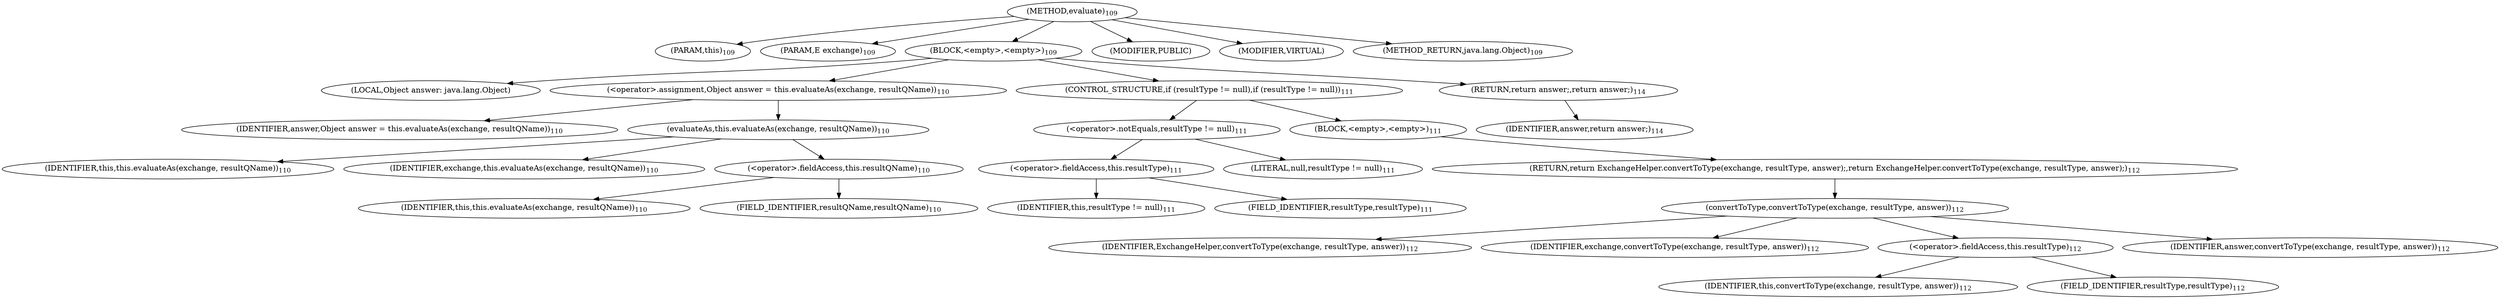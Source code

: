 digraph "evaluate" {  
"302" [label = <(METHOD,evaluate)<SUB>109</SUB>> ]
"13" [label = <(PARAM,this)<SUB>109</SUB>> ]
"303" [label = <(PARAM,E exchange)<SUB>109</SUB>> ]
"304" [label = <(BLOCK,&lt;empty&gt;,&lt;empty&gt;)<SUB>109</SUB>> ]
"305" [label = <(LOCAL,Object answer: java.lang.Object)> ]
"306" [label = <(&lt;operator&gt;.assignment,Object answer = this.evaluateAs(exchange, resultQName))<SUB>110</SUB>> ]
"307" [label = <(IDENTIFIER,answer,Object answer = this.evaluateAs(exchange, resultQName))<SUB>110</SUB>> ]
"308" [label = <(evaluateAs,this.evaluateAs(exchange, resultQName))<SUB>110</SUB>> ]
"12" [label = <(IDENTIFIER,this,this.evaluateAs(exchange, resultQName))<SUB>110</SUB>> ]
"309" [label = <(IDENTIFIER,exchange,this.evaluateAs(exchange, resultQName))<SUB>110</SUB>> ]
"310" [label = <(&lt;operator&gt;.fieldAccess,this.resultQName)<SUB>110</SUB>> ]
"311" [label = <(IDENTIFIER,this,this.evaluateAs(exchange, resultQName))<SUB>110</SUB>> ]
"312" [label = <(FIELD_IDENTIFIER,resultQName,resultQName)<SUB>110</SUB>> ]
"313" [label = <(CONTROL_STRUCTURE,if (resultType != null),if (resultType != null))<SUB>111</SUB>> ]
"314" [label = <(&lt;operator&gt;.notEquals,resultType != null)<SUB>111</SUB>> ]
"315" [label = <(&lt;operator&gt;.fieldAccess,this.resultType)<SUB>111</SUB>> ]
"316" [label = <(IDENTIFIER,this,resultType != null)<SUB>111</SUB>> ]
"317" [label = <(FIELD_IDENTIFIER,resultType,resultType)<SUB>111</SUB>> ]
"318" [label = <(LITERAL,null,resultType != null)<SUB>111</SUB>> ]
"319" [label = <(BLOCK,&lt;empty&gt;,&lt;empty&gt;)<SUB>111</SUB>> ]
"320" [label = <(RETURN,return ExchangeHelper.convertToType(exchange, resultType, answer);,return ExchangeHelper.convertToType(exchange, resultType, answer);)<SUB>112</SUB>> ]
"321" [label = <(convertToType,convertToType(exchange, resultType, answer))<SUB>112</SUB>> ]
"322" [label = <(IDENTIFIER,ExchangeHelper,convertToType(exchange, resultType, answer))<SUB>112</SUB>> ]
"323" [label = <(IDENTIFIER,exchange,convertToType(exchange, resultType, answer))<SUB>112</SUB>> ]
"324" [label = <(&lt;operator&gt;.fieldAccess,this.resultType)<SUB>112</SUB>> ]
"325" [label = <(IDENTIFIER,this,convertToType(exchange, resultType, answer))<SUB>112</SUB>> ]
"326" [label = <(FIELD_IDENTIFIER,resultType,resultType)<SUB>112</SUB>> ]
"327" [label = <(IDENTIFIER,answer,convertToType(exchange, resultType, answer))<SUB>112</SUB>> ]
"328" [label = <(RETURN,return answer;,return answer;)<SUB>114</SUB>> ]
"329" [label = <(IDENTIFIER,answer,return answer;)<SUB>114</SUB>> ]
"330" [label = <(MODIFIER,PUBLIC)> ]
"331" [label = <(MODIFIER,VIRTUAL)> ]
"332" [label = <(METHOD_RETURN,java.lang.Object)<SUB>109</SUB>> ]
  "302" -> "13" 
  "302" -> "303" 
  "302" -> "304" 
  "302" -> "330" 
  "302" -> "331" 
  "302" -> "332" 
  "304" -> "305" 
  "304" -> "306" 
  "304" -> "313" 
  "304" -> "328" 
  "306" -> "307" 
  "306" -> "308" 
  "308" -> "12" 
  "308" -> "309" 
  "308" -> "310" 
  "310" -> "311" 
  "310" -> "312" 
  "313" -> "314" 
  "313" -> "319" 
  "314" -> "315" 
  "314" -> "318" 
  "315" -> "316" 
  "315" -> "317" 
  "319" -> "320" 
  "320" -> "321" 
  "321" -> "322" 
  "321" -> "323" 
  "321" -> "324" 
  "321" -> "327" 
  "324" -> "325" 
  "324" -> "326" 
  "328" -> "329" 
}
